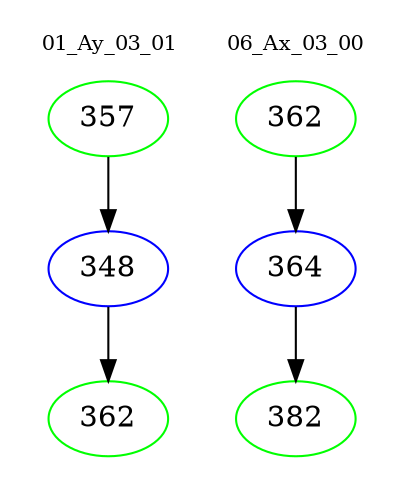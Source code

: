 digraph{
subgraph cluster_0 {
color = white
label = "01_Ay_03_01";
fontsize=10;
T0_357 [label="357", color="green"]
T0_357 -> T0_348 [color="black"]
T0_348 [label="348", color="blue"]
T0_348 -> T0_362 [color="black"]
T0_362 [label="362", color="green"]
}
subgraph cluster_1 {
color = white
label = "06_Ax_03_00";
fontsize=10;
T1_362 [label="362", color="green"]
T1_362 -> T1_364 [color="black"]
T1_364 [label="364", color="blue"]
T1_364 -> T1_382 [color="black"]
T1_382 [label="382", color="green"]
}
}

